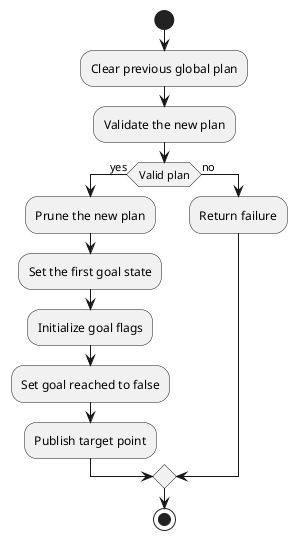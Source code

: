 @startuml
start
:Clear previous global plan;
:Validate the new plan;

if (Valid plan) then (yes)
  :Prune the new plan;
  :Set the first goal state;
  :Initialize goal flags;
  :Set goal reached to false;
  :Publish target point;
else (no)
  :Return failure;
endif

stop
@enduml
